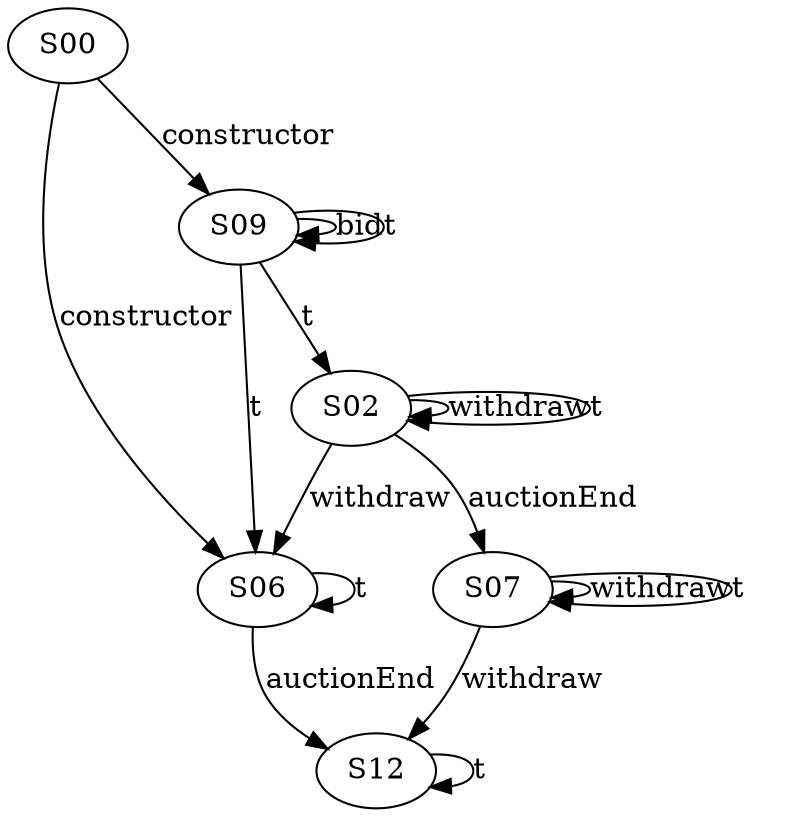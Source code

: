 digraph {

S00->S06 [label="constructor", style="", color="black"]
S00->S09 [label="constructor", style="", color="black"]
S02->S02 [label="withdraw", style="", color="black"]
S02->S06 [label="withdraw", style="", color="black"]
S02->S07 [label="auctionEnd", style="", color="black"]
S02->S02 [label="t", style="", color="black"]
S06->S12 [label="auctionEnd", style="", color="black"]
S06->S06 [label="t", style="", color="black"]
S07->S07 [label="withdraw", style="", color="black"]
S07->S12 [label="withdraw", style="", color="black"]
S07->S07 [label="t", style="", color="black"]
S09->S09 [label="bid", style="", color="black"]
S09->S02 [label="t", style="", color="black"]
S09->S06 [label="t", style="", color="black"]
S09->S09 [label="t", style="", color="black"]
S12->S12 [label="t", style="", color="black"]
}